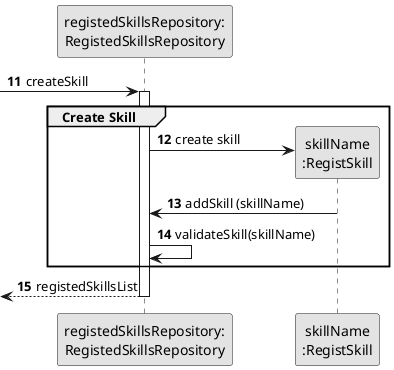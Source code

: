 @startuml
skinparam monochrome true
skinparam packageStyle rectangle
skinparam shadowing false

participant "registedSkillsRepository:\nRegistedSkillsRepository" as RegistedSkillsRepository
participant "skillName\n:RegistSkill" as TAREFA

autonumber 11
-> RegistedSkillsRepository: createSkill

activate RegistedSkillsRepository
    group Create Skill

        RegistedSkillsRepository -> TAREFA**: create skill
        TAREFA -> RegistedSkillsRepository: addSkill (skillName)

            RegistedSkillsRepository -> RegistedSkillsRepository: validateSkill(skillName)

    end

    <-- RegistedSkillsRepository : registedSkillsList

deactivate RegistedSkillsRepository


@enduml